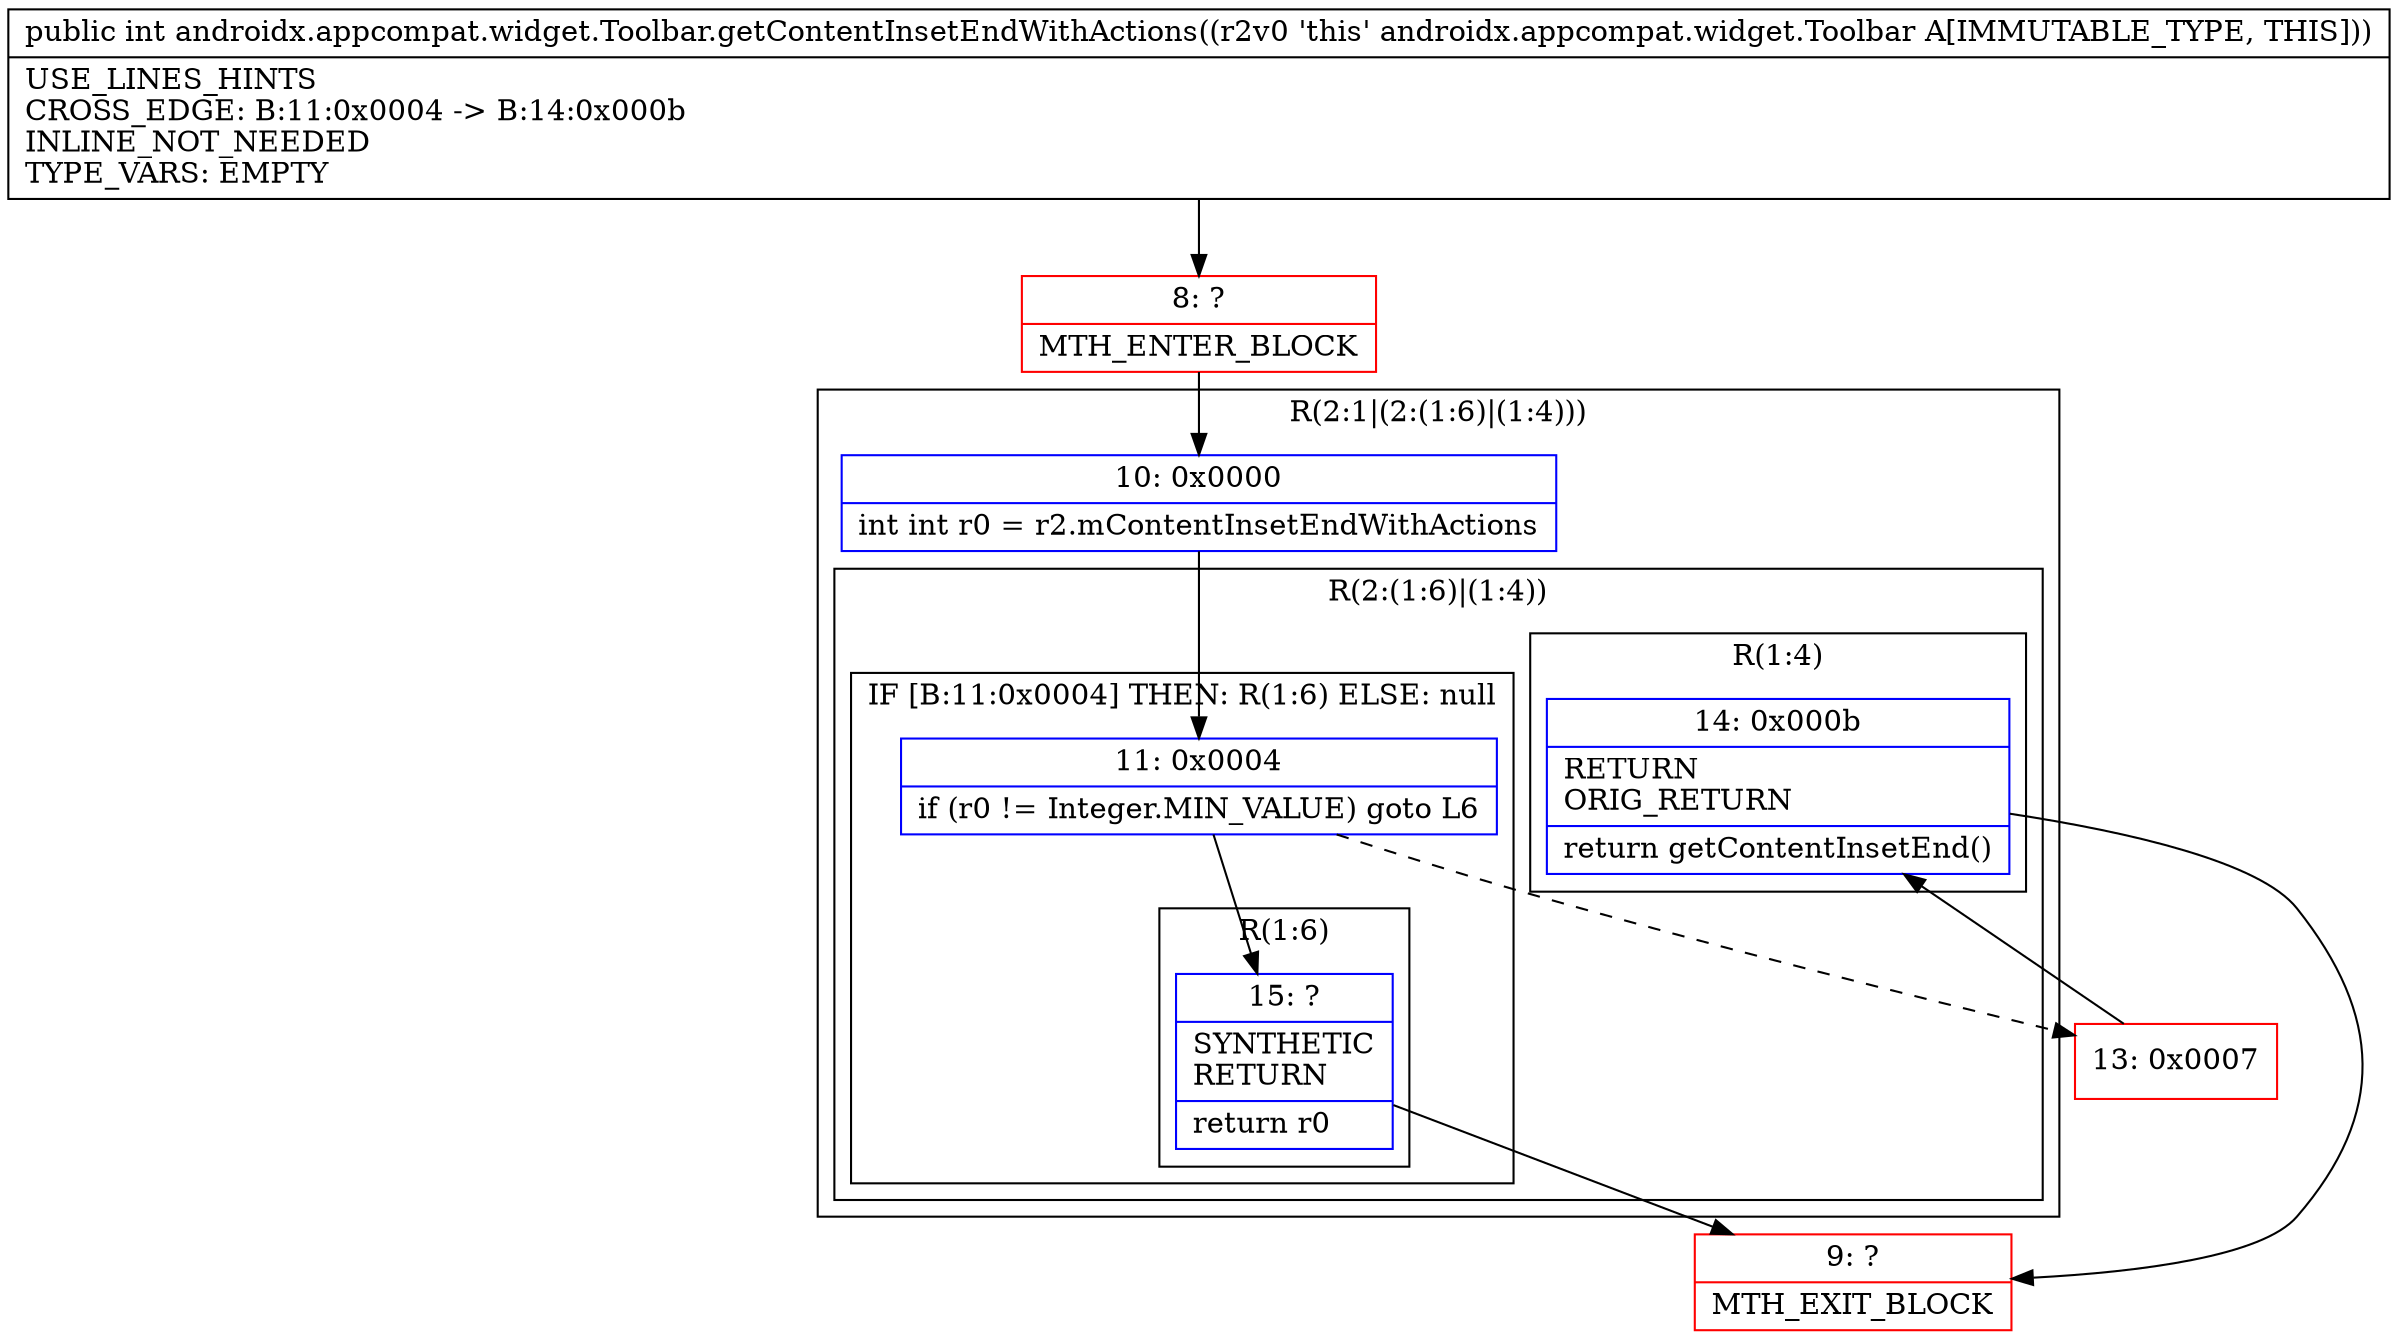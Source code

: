 digraph "CFG forandroidx.appcompat.widget.Toolbar.getContentInsetEndWithActions()I" {
subgraph cluster_Region_446133980 {
label = "R(2:1|(2:(1:6)|(1:4)))";
node [shape=record,color=blue];
Node_10 [shape=record,label="{10\:\ 0x0000|int int r0 = r2.mContentInsetEndWithActions\l}"];
subgraph cluster_Region_1611173091 {
label = "R(2:(1:6)|(1:4))";
node [shape=record,color=blue];
subgraph cluster_IfRegion_1334195351 {
label = "IF [B:11:0x0004] THEN: R(1:6) ELSE: null";
node [shape=record,color=blue];
Node_11 [shape=record,label="{11\:\ 0x0004|if (r0 != Integer.MIN_VALUE) goto L6\l}"];
subgraph cluster_Region_408896987 {
label = "R(1:6)";
node [shape=record,color=blue];
Node_15 [shape=record,label="{15\:\ ?|SYNTHETIC\lRETURN\l|return r0\l}"];
}
}
subgraph cluster_Region_1820900748 {
label = "R(1:4)";
node [shape=record,color=blue];
Node_14 [shape=record,label="{14\:\ 0x000b|RETURN\lORIG_RETURN\l|return getContentInsetEnd()\l}"];
}
}
}
Node_8 [shape=record,color=red,label="{8\:\ ?|MTH_ENTER_BLOCK\l}"];
Node_13 [shape=record,color=red,label="{13\:\ 0x0007}"];
Node_9 [shape=record,color=red,label="{9\:\ ?|MTH_EXIT_BLOCK\l}"];
MethodNode[shape=record,label="{public int androidx.appcompat.widget.Toolbar.getContentInsetEndWithActions((r2v0 'this' androidx.appcompat.widget.Toolbar A[IMMUTABLE_TYPE, THIS]))  | USE_LINES_HINTS\lCROSS_EDGE: B:11:0x0004 \-\> B:14:0x000b\lINLINE_NOT_NEEDED\lTYPE_VARS: EMPTY\l}"];
MethodNode -> Node_8;Node_10 -> Node_11;
Node_11 -> Node_13[style=dashed];
Node_11 -> Node_15;
Node_15 -> Node_9;
Node_14 -> Node_9;
Node_8 -> Node_10;
Node_13 -> Node_14;
}

